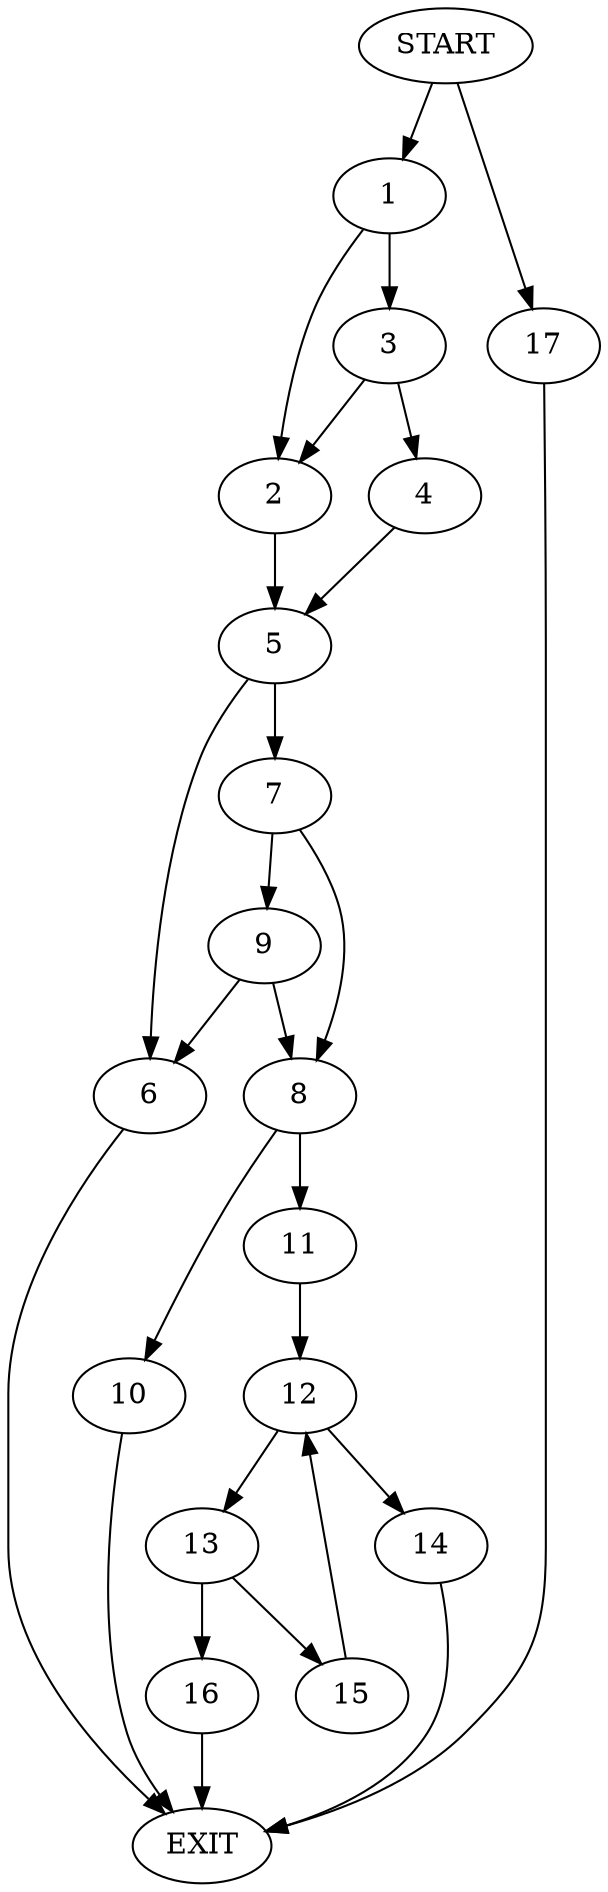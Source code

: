 digraph {
0 [label="START"]
18 [label="EXIT"]
0 -> 1
1 -> 2
1 -> 3
3 -> 2
3 -> 4
2 -> 5
4 -> 5
5 -> 6
5 -> 7
6 -> 18
7 -> 8
7 -> 9
9 -> 8
9 -> 6
8 -> 10
8 -> 11
10 -> 18
11 -> 12
12 -> 13
12 -> 14
14 -> 18
13 -> 15
13 -> 16
16 -> 18
15 -> 12
0 -> 17
17 -> 18
}
